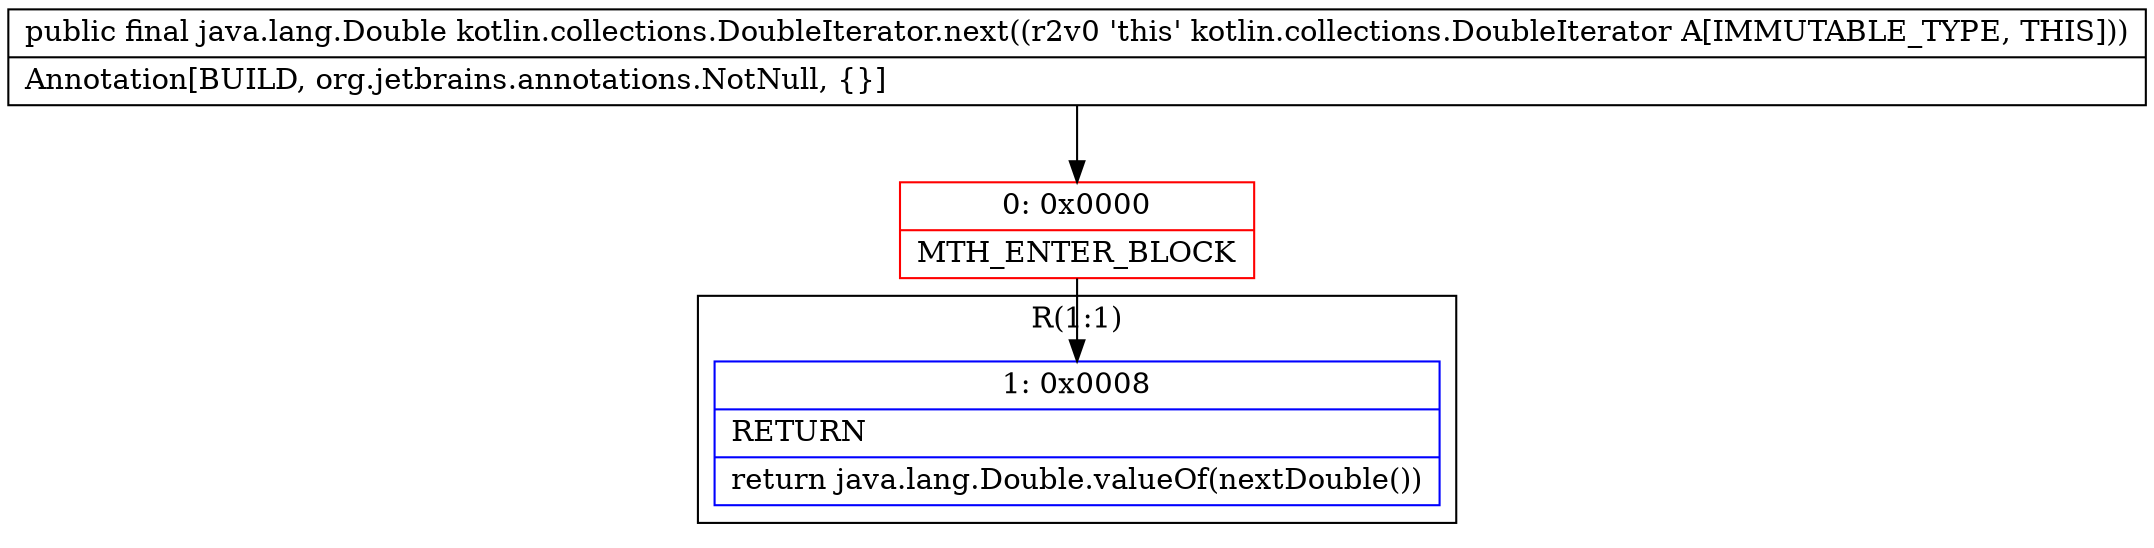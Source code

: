 digraph "CFG forkotlin.collections.DoubleIterator.next()Ljava\/lang\/Double;" {
subgraph cluster_Region_1685960246 {
label = "R(1:1)";
node [shape=record,color=blue];
Node_1 [shape=record,label="{1\:\ 0x0008|RETURN\l|return java.lang.Double.valueOf(nextDouble())\l}"];
}
Node_0 [shape=record,color=red,label="{0\:\ 0x0000|MTH_ENTER_BLOCK\l}"];
MethodNode[shape=record,label="{public final java.lang.Double kotlin.collections.DoubleIterator.next((r2v0 'this' kotlin.collections.DoubleIterator A[IMMUTABLE_TYPE, THIS]))  | Annotation[BUILD, org.jetbrains.annotations.NotNull, \{\}]\l}"];
MethodNode -> Node_0;
Node_0 -> Node_1;
}

